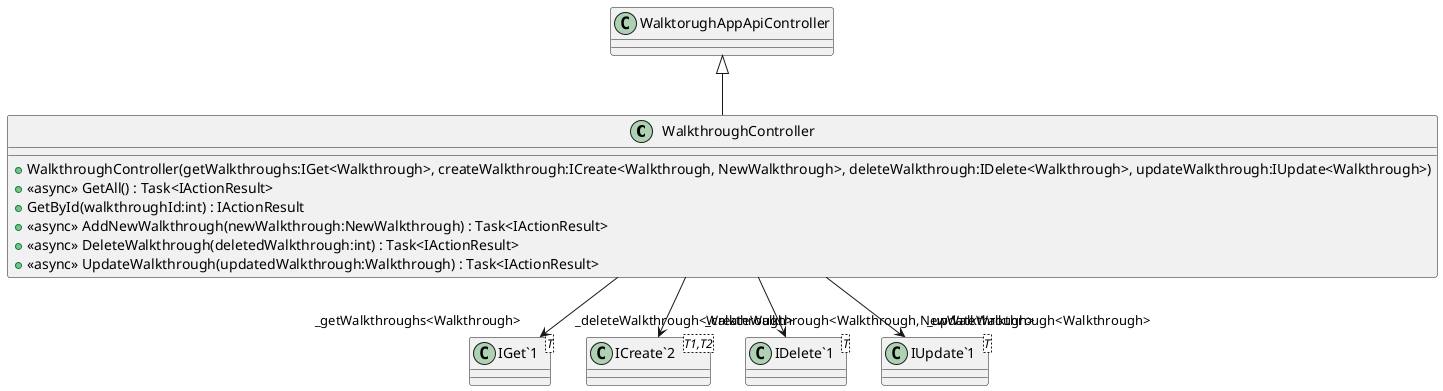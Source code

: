 @startuml
class WalkthroughController {
    + WalkthroughController(getWalkthroughs:IGet<Walkthrough>, createWalkthrough:ICreate<Walkthrough, NewWalkthrough>, deleteWalkthrough:IDelete<Walkthrough>, updateWalkthrough:IUpdate<Walkthrough>)
    + <<async>> GetAll() : Task<IActionResult>
    + GetById(walkthroughId:int) : IActionResult
    + <<async>> AddNewWalkthrough(newWalkthrough:NewWalkthrough) : Task<IActionResult>
    + <<async>> DeleteWalkthrough(deletedWalkthrough:int) : Task<IActionResult>
    + <<async>> UpdateWalkthrough(updatedWalkthrough:Walkthrough) : Task<IActionResult>
}
class "IGet`1"<T> {
}
class "ICreate`2"<T1,T2> {
}
class "IDelete`1"<T> {
}
class "IUpdate`1"<T> {
}
WalktorughAppApiController <|-- WalkthroughController
WalkthroughController --> "_getWalkthroughs<Walkthrough>" "IGet`1"
WalkthroughController --> "_createWalkthrough<Walkthrough,NewWalkthrough>" "ICreate`2"
WalkthroughController --> "_deleteWalkthrough<Walkthrough>" "IDelete`1"
WalkthroughController --> "_updateWalkthrough<Walkthrough>" "IUpdate`1"
@enduml
